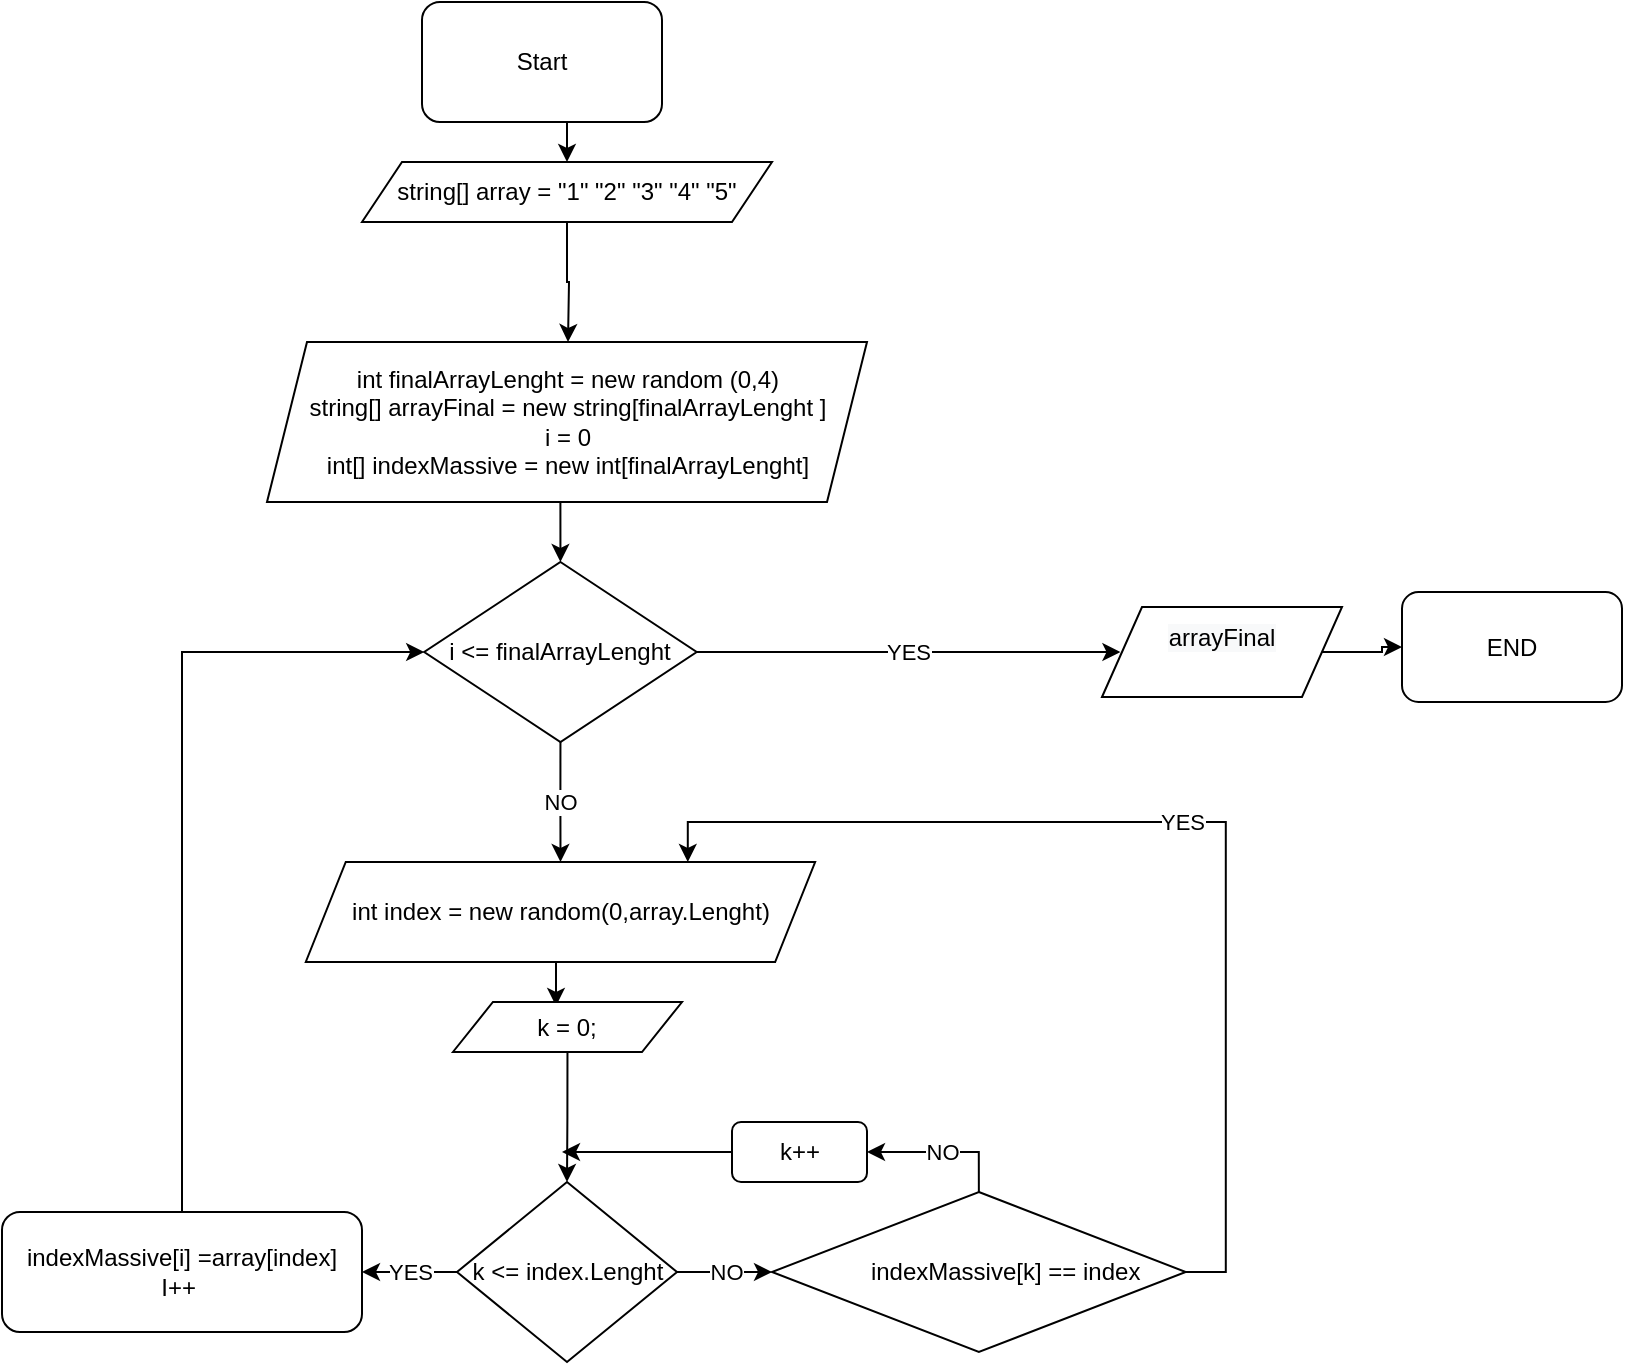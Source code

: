 <mxfile version="19.0.3" type="device"><diagram id="I5ZwEVihjDuGxqN2qrLY" name="Страница 1"><mxGraphModel dx="1342" dy="865" grid="1" gridSize="10" guides="1" tooltips="1" connect="1" arrows="1" fold="1" page="1" pageScale="1" pageWidth="827" pageHeight="1169" math="0" shadow="0"><root><mxCell id="0"/><mxCell id="1" parent="0"/><mxCell id="DSecxuzA6Qh0QEflvigm-3" style="edgeStyle=orthogonalEdgeStyle;rounded=0;orthogonalLoop=1;jettySize=auto;html=1;exitX=0.5;exitY=1;exitDx=0;exitDy=0;entryX=0.5;entryY=0;entryDx=0;entryDy=0;" edge="1" parent="1" source="DSecxuzA6Qh0QEflvigm-1" target="DSecxuzA6Qh0QEflvigm-2"><mxGeometry relative="1" as="geometry"/></mxCell><mxCell id="DSecxuzA6Qh0QEflvigm-1" value="Start" style="rounded=1;whiteSpace=wrap;html=1;" vertex="1" parent="1"><mxGeometry x="220" y="40" width="120" height="60" as="geometry"/></mxCell><mxCell id="DSecxuzA6Qh0QEflvigm-4" style="edgeStyle=orthogonalEdgeStyle;rounded=0;orthogonalLoop=1;jettySize=auto;html=1;exitX=0.5;exitY=1;exitDx=0;exitDy=0;" edge="1" parent="1" source="DSecxuzA6Qh0QEflvigm-2"><mxGeometry relative="1" as="geometry"><mxPoint x="293" y="210" as="targetPoint"/></mxGeometry></mxCell><mxCell id="DSecxuzA6Qh0QEflvigm-2" value="string[] array = &quot;1&quot; &quot;2&quot; &quot;3&quot; &quot;4&quot; &quot;5&quot;" style="shape=parallelogram;perimeter=parallelogramPerimeter;whiteSpace=wrap;html=1;fixedSize=1;" vertex="1" parent="1"><mxGeometry x="190" y="120" width="205" height="30" as="geometry"/></mxCell><mxCell id="DSecxuzA6Qh0QEflvigm-15" style="edgeStyle=orthogonalEdgeStyle;rounded=0;orthogonalLoop=1;jettySize=auto;html=1;exitX=0.5;exitY=1;exitDx=0;exitDy=0;entryX=0.5;entryY=0;entryDx=0;entryDy=0;" edge="1" parent="1" source="DSecxuzA6Qh0QEflvigm-6" target="DSecxuzA6Qh0QEflvigm-7"><mxGeometry relative="1" as="geometry"/></mxCell><mxCell id="DSecxuzA6Qh0QEflvigm-6" value="int finalArrayLenght = new random (0,4)&lt;br&gt;string[] arrayFinal = new string[finalArrayLenght&amp;nbsp;]&lt;br&gt;i = 0&lt;br&gt;int[] indexMassive = new int[finalArrayLenght]" style="shape=parallelogram;perimeter=parallelogramPerimeter;whiteSpace=wrap;html=1;fixedSize=1;" vertex="1" parent="1"><mxGeometry x="142.5" y="210" width="300" height="80" as="geometry"/></mxCell><mxCell id="DSecxuzA6Qh0QEflvigm-9" value="YES" style="edgeStyle=orthogonalEdgeStyle;rounded=0;orthogonalLoop=1;jettySize=auto;html=1;exitX=1;exitY=0.5;exitDx=0;exitDy=0;" edge="1" parent="1" source="DSecxuzA6Qh0QEflvigm-7"><mxGeometry relative="1" as="geometry"><mxPoint x="569.22" y="365" as="targetPoint"/></mxGeometry></mxCell><mxCell id="DSecxuzA6Qh0QEflvigm-11" value="NO" style="edgeStyle=orthogonalEdgeStyle;rounded=0;orthogonalLoop=1;jettySize=auto;html=1;exitX=0.5;exitY=1;exitDx=0;exitDy=0;" edge="1" parent="1" source="DSecxuzA6Qh0QEflvigm-7" target="DSecxuzA6Qh0QEflvigm-10"><mxGeometry relative="1" as="geometry"/></mxCell><mxCell id="DSecxuzA6Qh0QEflvigm-7" value="i &amp;lt;= finalArrayLenght" style="rhombus;whiteSpace=wrap;html=1;" vertex="1" parent="1"><mxGeometry x="221.1" y="320" width="136.25" height="90" as="geometry"/></mxCell><mxCell id="DSecxuzA6Qh0QEflvigm-40" style="edgeStyle=orthogonalEdgeStyle;rounded=0;orthogonalLoop=1;jettySize=auto;html=1;exitX=0.5;exitY=1;exitDx=0;exitDy=0;entryX=0.45;entryY=0.08;entryDx=0;entryDy=0;entryPerimeter=0;" edge="1" parent="1" source="DSecxuzA6Qh0QEflvigm-10" target="DSecxuzA6Qh0QEflvigm-17"><mxGeometry relative="1" as="geometry"/></mxCell><mxCell id="DSecxuzA6Qh0QEflvigm-10" value="int index = new random(0,array.Lenght)&lt;br&gt;" style="shape=parallelogram;perimeter=parallelogramPerimeter;whiteSpace=wrap;html=1;fixedSize=1;" vertex="1" parent="1"><mxGeometry x="161.88" y="470" width="254.69" height="50" as="geometry"/></mxCell><mxCell id="DSecxuzA6Qh0QEflvigm-30" value="NO" style="edgeStyle=orthogonalEdgeStyle;rounded=0;orthogonalLoop=1;jettySize=auto;html=1;exitX=1;exitY=0.5;exitDx=0;exitDy=0;entryX=0;entryY=0.5;entryDx=0;entryDy=0;" edge="1" parent="1" source="DSecxuzA6Qh0QEflvigm-16" target="DSecxuzA6Qh0QEflvigm-22"><mxGeometry relative="1" as="geometry"/></mxCell><mxCell id="DSecxuzA6Qh0QEflvigm-38" value="YES" style="edgeStyle=orthogonalEdgeStyle;rounded=0;orthogonalLoop=1;jettySize=auto;html=1;exitX=0;exitY=0.5;exitDx=0;exitDy=0;" edge="1" parent="1" source="DSecxuzA6Qh0QEflvigm-16" target="DSecxuzA6Qh0QEflvigm-37"><mxGeometry relative="1" as="geometry"/></mxCell><mxCell id="DSecxuzA6Qh0QEflvigm-16" value="k &amp;lt;= index.Lenght" style="rhombus;whiteSpace=wrap;html=1;" vertex="1" parent="1"><mxGeometry x="237.5" y="630" width="110" height="90" as="geometry"/></mxCell><mxCell id="DSecxuzA6Qh0QEflvigm-27" style="edgeStyle=orthogonalEdgeStyle;rounded=0;orthogonalLoop=1;jettySize=auto;html=1;exitX=0.5;exitY=1;exitDx=0;exitDy=0;" edge="1" parent="1" source="DSecxuzA6Qh0QEflvigm-17" target="DSecxuzA6Qh0QEflvigm-16"><mxGeometry relative="1" as="geometry"/></mxCell><mxCell id="DSecxuzA6Qh0QEflvigm-17" value="k = 0;" style="shape=parallelogram;perimeter=parallelogramPerimeter;whiteSpace=wrap;html=1;fixedSize=1;" vertex="1" parent="1"><mxGeometry x="235.47" y="540" width="114.53" height="25" as="geometry"/></mxCell><mxCell id="DSecxuzA6Qh0QEflvigm-24" value="YES" style="edgeStyle=orthogonalEdgeStyle;rounded=0;orthogonalLoop=1;jettySize=auto;html=1;exitX=1;exitY=0.5;exitDx=0;exitDy=0;entryX=0.75;entryY=0;entryDx=0;entryDy=0;" edge="1" parent="1" source="DSecxuzA6Qh0QEflvigm-22" target="DSecxuzA6Qh0QEflvigm-10"><mxGeometry relative="1" as="geometry"/></mxCell><mxCell id="DSecxuzA6Qh0QEflvigm-33" value="no" style="edgeStyle=orthogonalEdgeStyle;rounded=0;orthogonalLoop=1;jettySize=auto;html=1;exitX=0.5;exitY=0;exitDx=0;exitDy=0;entryX=1;entryY=0.5;entryDx=0;entryDy=0;" edge="1" parent="1" source="DSecxuzA6Qh0QEflvigm-22" target="DSecxuzA6Qh0QEflvigm-32"><mxGeometry relative="1" as="geometry"><mxPoint x="510" y="610" as="targetPoint"/></mxGeometry></mxCell><mxCell id="DSecxuzA6Qh0QEflvigm-34" value="NO" style="edgeLabel;html=1;align=center;verticalAlign=middle;resizable=0;points=[];" vertex="1" connectable="0" parent="DSecxuzA6Qh0QEflvigm-33"><mxGeometry x="-0.173" y="-3" relative="1" as="geometry"><mxPoint x="-7" y="3" as="offset"/></mxGeometry></mxCell><mxCell id="DSecxuzA6Qh0QEflvigm-22" value="&lt;span style=&quot;white-space: pre;&quot;&gt;&#9;&lt;/span&gt;indexMassive[k] == index" style="rhombus;whiteSpace=wrap;html=1;" vertex="1" parent="1"><mxGeometry x="395" y="635" width="206.87" height="80" as="geometry"/></mxCell><mxCell id="DSecxuzA6Qh0QEflvigm-35" style="edgeStyle=orthogonalEdgeStyle;rounded=0;orthogonalLoop=1;jettySize=auto;html=1;exitX=0;exitY=0.5;exitDx=0;exitDy=0;" edge="1" parent="1" source="DSecxuzA6Qh0QEflvigm-32"><mxGeometry relative="1" as="geometry"><mxPoint x="290" y="615" as="targetPoint"/></mxGeometry></mxCell><mxCell id="DSecxuzA6Qh0QEflvigm-32" value="k++" style="rounded=1;whiteSpace=wrap;html=1;" vertex="1" parent="1"><mxGeometry x="375" y="600" width="67.5" height="30" as="geometry"/></mxCell><mxCell id="DSecxuzA6Qh0QEflvigm-41" style="edgeStyle=orthogonalEdgeStyle;rounded=0;orthogonalLoop=1;jettySize=auto;html=1;exitX=0.5;exitY=0;exitDx=0;exitDy=0;entryX=0;entryY=0.5;entryDx=0;entryDy=0;" edge="1" parent="1" source="DSecxuzA6Qh0QEflvigm-37" target="DSecxuzA6Qh0QEflvigm-7"><mxGeometry relative="1" as="geometry"/></mxCell><mxCell id="DSecxuzA6Qh0QEflvigm-37" value="&lt;span style=&quot;&quot;&gt;indexMassive[i] =&lt;/span&gt;array[&lt;span style=&quot;&quot;&gt;index]&lt;br&gt;I++&amp;nbsp;&lt;/span&gt;" style="rounded=1;whiteSpace=wrap;html=1;" vertex="1" parent="1"><mxGeometry x="10" y="645" width="180" height="60" as="geometry"/></mxCell><mxCell id="DSecxuzA6Qh0QEflvigm-43" value="END" style="rounded=1;whiteSpace=wrap;html=1;" vertex="1" parent="1"><mxGeometry x="710" y="335" width="110" height="55" as="geometry"/></mxCell><mxCell id="DSecxuzA6Qh0QEflvigm-47" style="edgeStyle=orthogonalEdgeStyle;rounded=0;orthogonalLoop=1;jettySize=auto;html=1;exitX=1;exitY=0.5;exitDx=0;exitDy=0;entryX=0;entryY=0.5;entryDx=0;entryDy=0;" edge="1" parent="1" source="DSecxuzA6Qh0QEflvigm-44" target="DSecxuzA6Qh0QEflvigm-43"><mxGeometry relative="1" as="geometry"/></mxCell><mxCell id="DSecxuzA6Qh0QEflvigm-44" value="&#10;&lt;span style=&quot;color: rgb(0, 0, 0); font-family: Helvetica; font-size: 12px; font-style: normal; font-variant-ligatures: normal; font-variant-caps: normal; font-weight: 400; letter-spacing: normal; orphans: 2; text-align: center; text-indent: 0px; text-transform: none; widows: 2; word-spacing: 0px; -webkit-text-stroke-width: 0px; background-color: rgb(248, 249, 250); text-decoration-thickness: initial; text-decoration-style: initial; text-decoration-color: initial; float: none; display: inline !important;&quot;&gt;arrayFinal&lt;/span&gt;&#10;&#10;" style="shape=parallelogram;perimeter=parallelogramPerimeter;whiteSpace=wrap;html=1;fixedSize=1;" vertex="1" parent="1"><mxGeometry x="560" y="342.5" width="120" height="45" as="geometry"/></mxCell></root></mxGraphModel></diagram></mxfile>